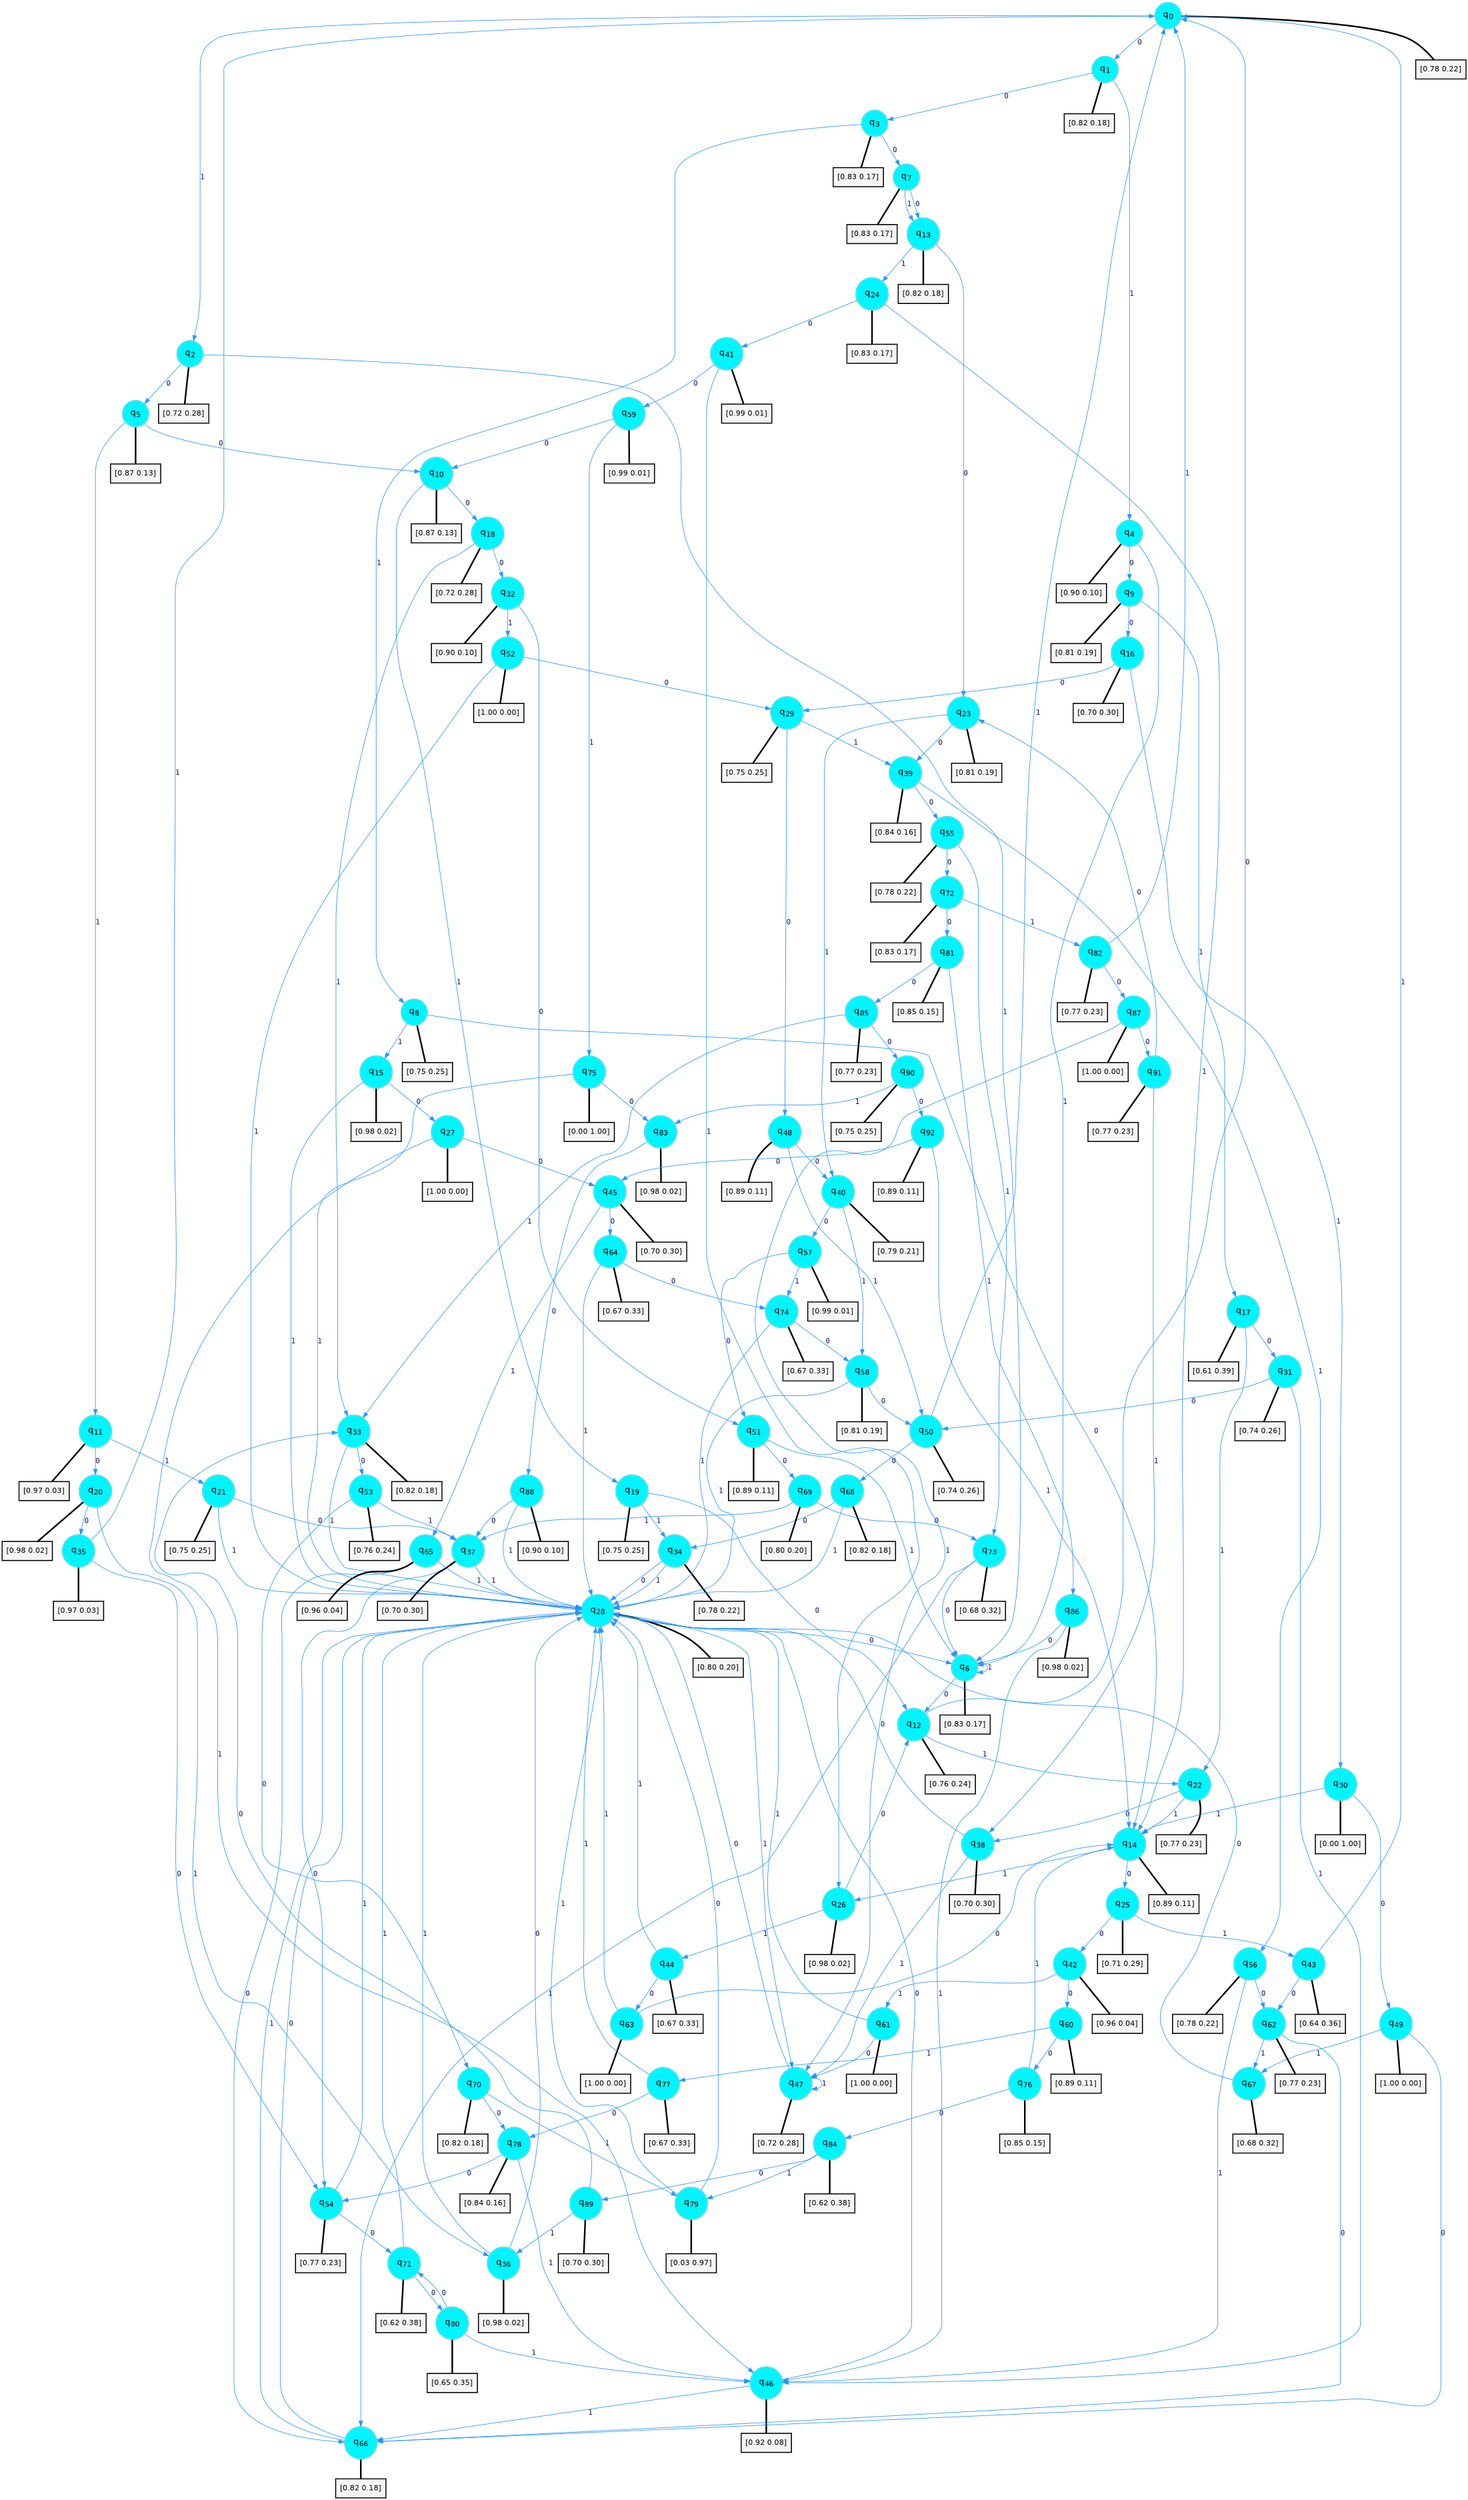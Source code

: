 digraph G {
graph [
bgcolor=transparent, dpi=300, rankdir=TD, size="40,25"];
node [
color=gray, fillcolor=turquoise1, fontcolor=black, fontname=Helvetica, fontsize=16, fontweight=bold, shape=circle, style=filled];
edge [
arrowsize=1, color=dodgerblue1, fontcolor=midnightblue, fontname=courier, fontweight=bold, penwidth=1, style=solid, weight=20];
0[label=<q<SUB>0</SUB>>];
1[label=<q<SUB>1</SUB>>];
2[label=<q<SUB>2</SUB>>];
3[label=<q<SUB>3</SUB>>];
4[label=<q<SUB>4</SUB>>];
5[label=<q<SUB>5</SUB>>];
6[label=<q<SUB>6</SUB>>];
7[label=<q<SUB>7</SUB>>];
8[label=<q<SUB>8</SUB>>];
9[label=<q<SUB>9</SUB>>];
10[label=<q<SUB>10</SUB>>];
11[label=<q<SUB>11</SUB>>];
12[label=<q<SUB>12</SUB>>];
13[label=<q<SUB>13</SUB>>];
14[label=<q<SUB>14</SUB>>];
15[label=<q<SUB>15</SUB>>];
16[label=<q<SUB>16</SUB>>];
17[label=<q<SUB>17</SUB>>];
18[label=<q<SUB>18</SUB>>];
19[label=<q<SUB>19</SUB>>];
20[label=<q<SUB>20</SUB>>];
21[label=<q<SUB>21</SUB>>];
22[label=<q<SUB>22</SUB>>];
23[label=<q<SUB>23</SUB>>];
24[label=<q<SUB>24</SUB>>];
25[label=<q<SUB>25</SUB>>];
26[label=<q<SUB>26</SUB>>];
27[label=<q<SUB>27</SUB>>];
28[label=<q<SUB>28</SUB>>];
29[label=<q<SUB>29</SUB>>];
30[label=<q<SUB>30</SUB>>];
31[label=<q<SUB>31</SUB>>];
32[label=<q<SUB>32</SUB>>];
33[label=<q<SUB>33</SUB>>];
34[label=<q<SUB>34</SUB>>];
35[label=<q<SUB>35</SUB>>];
36[label=<q<SUB>36</SUB>>];
37[label=<q<SUB>37</SUB>>];
38[label=<q<SUB>38</SUB>>];
39[label=<q<SUB>39</SUB>>];
40[label=<q<SUB>40</SUB>>];
41[label=<q<SUB>41</SUB>>];
42[label=<q<SUB>42</SUB>>];
43[label=<q<SUB>43</SUB>>];
44[label=<q<SUB>44</SUB>>];
45[label=<q<SUB>45</SUB>>];
46[label=<q<SUB>46</SUB>>];
47[label=<q<SUB>47</SUB>>];
48[label=<q<SUB>48</SUB>>];
49[label=<q<SUB>49</SUB>>];
50[label=<q<SUB>50</SUB>>];
51[label=<q<SUB>51</SUB>>];
52[label=<q<SUB>52</SUB>>];
53[label=<q<SUB>53</SUB>>];
54[label=<q<SUB>54</SUB>>];
55[label=<q<SUB>55</SUB>>];
56[label=<q<SUB>56</SUB>>];
57[label=<q<SUB>57</SUB>>];
58[label=<q<SUB>58</SUB>>];
59[label=<q<SUB>59</SUB>>];
60[label=<q<SUB>60</SUB>>];
61[label=<q<SUB>61</SUB>>];
62[label=<q<SUB>62</SUB>>];
63[label=<q<SUB>63</SUB>>];
64[label=<q<SUB>64</SUB>>];
65[label=<q<SUB>65</SUB>>];
66[label=<q<SUB>66</SUB>>];
67[label=<q<SUB>67</SUB>>];
68[label=<q<SUB>68</SUB>>];
69[label=<q<SUB>69</SUB>>];
70[label=<q<SUB>70</SUB>>];
71[label=<q<SUB>71</SUB>>];
72[label=<q<SUB>72</SUB>>];
73[label=<q<SUB>73</SUB>>];
74[label=<q<SUB>74</SUB>>];
75[label=<q<SUB>75</SUB>>];
76[label=<q<SUB>76</SUB>>];
77[label=<q<SUB>77</SUB>>];
78[label=<q<SUB>78</SUB>>];
79[label=<q<SUB>79</SUB>>];
80[label=<q<SUB>80</SUB>>];
81[label=<q<SUB>81</SUB>>];
82[label=<q<SUB>82</SUB>>];
83[label=<q<SUB>83</SUB>>];
84[label=<q<SUB>84</SUB>>];
85[label=<q<SUB>85</SUB>>];
86[label=<q<SUB>86</SUB>>];
87[label=<q<SUB>87</SUB>>];
88[label=<q<SUB>88</SUB>>];
89[label=<q<SUB>89</SUB>>];
90[label=<q<SUB>90</SUB>>];
91[label=<q<SUB>91</SUB>>];
92[label=<q<SUB>92</SUB>>];
93[label="[0.78 0.22]", shape=box,fontcolor=black, fontname=Helvetica, fontsize=14, penwidth=2, fillcolor=whitesmoke,color=black];
94[label="[0.82 0.18]", shape=box,fontcolor=black, fontname=Helvetica, fontsize=14, penwidth=2, fillcolor=whitesmoke,color=black];
95[label="[0.72 0.28]", shape=box,fontcolor=black, fontname=Helvetica, fontsize=14, penwidth=2, fillcolor=whitesmoke,color=black];
96[label="[0.83 0.17]", shape=box,fontcolor=black, fontname=Helvetica, fontsize=14, penwidth=2, fillcolor=whitesmoke,color=black];
97[label="[0.90 0.10]", shape=box,fontcolor=black, fontname=Helvetica, fontsize=14, penwidth=2, fillcolor=whitesmoke,color=black];
98[label="[0.87 0.13]", shape=box,fontcolor=black, fontname=Helvetica, fontsize=14, penwidth=2, fillcolor=whitesmoke,color=black];
99[label="[0.83 0.17]", shape=box,fontcolor=black, fontname=Helvetica, fontsize=14, penwidth=2, fillcolor=whitesmoke,color=black];
100[label="[0.83 0.17]", shape=box,fontcolor=black, fontname=Helvetica, fontsize=14, penwidth=2, fillcolor=whitesmoke,color=black];
101[label="[0.75 0.25]", shape=box,fontcolor=black, fontname=Helvetica, fontsize=14, penwidth=2, fillcolor=whitesmoke,color=black];
102[label="[0.81 0.19]", shape=box,fontcolor=black, fontname=Helvetica, fontsize=14, penwidth=2, fillcolor=whitesmoke,color=black];
103[label="[0.87 0.13]", shape=box,fontcolor=black, fontname=Helvetica, fontsize=14, penwidth=2, fillcolor=whitesmoke,color=black];
104[label="[0.97 0.03]", shape=box,fontcolor=black, fontname=Helvetica, fontsize=14, penwidth=2, fillcolor=whitesmoke,color=black];
105[label="[0.76 0.24]", shape=box,fontcolor=black, fontname=Helvetica, fontsize=14, penwidth=2, fillcolor=whitesmoke,color=black];
106[label="[0.82 0.18]", shape=box,fontcolor=black, fontname=Helvetica, fontsize=14, penwidth=2, fillcolor=whitesmoke,color=black];
107[label="[0.89 0.11]", shape=box,fontcolor=black, fontname=Helvetica, fontsize=14, penwidth=2, fillcolor=whitesmoke,color=black];
108[label="[0.98 0.02]", shape=box,fontcolor=black, fontname=Helvetica, fontsize=14, penwidth=2, fillcolor=whitesmoke,color=black];
109[label="[0.70 0.30]", shape=box,fontcolor=black, fontname=Helvetica, fontsize=14, penwidth=2, fillcolor=whitesmoke,color=black];
110[label="[0.61 0.39]", shape=box,fontcolor=black, fontname=Helvetica, fontsize=14, penwidth=2, fillcolor=whitesmoke,color=black];
111[label="[0.72 0.28]", shape=box,fontcolor=black, fontname=Helvetica, fontsize=14, penwidth=2, fillcolor=whitesmoke,color=black];
112[label="[0.75 0.25]", shape=box,fontcolor=black, fontname=Helvetica, fontsize=14, penwidth=2, fillcolor=whitesmoke,color=black];
113[label="[0.98 0.02]", shape=box,fontcolor=black, fontname=Helvetica, fontsize=14, penwidth=2, fillcolor=whitesmoke,color=black];
114[label="[0.75 0.25]", shape=box,fontcolor=black, fontname=Helvetica, fontsize=14, penwidth=2, fillcolor=whitesmoke,color=black];
115[label="[0.77 0.23]", shape=box,fontcolor=black, fontname=Helvetica, fontsize=14, penwidth=2, fillcolor=whitesmoke,color=black];
116[label="[0.81 0.19]", shape=box,fontcolor=black, fontname=Helvetica, fontsize=14, penwidth=2, fillcolor=whitesmoke,color=black];
117[label="[0.83 0.17]", shape=box,fontcolor=black, fontname=Helvetica, fontsize=14, penwidth=2, fillcolor=whitesmoke,color=black];
118[label="[0.71 0.29]", shape=box,fontcolor=black, fontname=Helvetica, fontsize=14, penwidth=2, fillcolor=whitesmoke,color=black];
119[label="[0.98 0.02]", shape=box,fontcolor=black, fontname=Helvetica, fontsize=14, penwidth=2, fillcolor=whitesmoke,color=black];
120[label="[1.00 0.00]", shape=box,fontcolor=black, fontname=Helvetica, fontsize=14, penwidth=2, fillcolor=whitesmoke,color=black];
121[label="[0.80 0.20]", shape=box,fontcolor=black, fontname=Helvetica, fontsize=14, penwidth=2, fillcolor=whitesmoke,color=black];
122[label="[0.75 0.25]", shape=box,fontcolor=black, fontname=Helvetica, fontsize=14, penwidth=2, fillcolor=whitesmoke,color=black];
123[label="[0.00 1.00]", shape=box,fontcolor=black, fontname=Helvetica, fontsize=14, penwidth=2, fillcolor=whitesmoke,color=black];
124[label="[0.74 0.26]", shape=box,fontcolor=black, fontname=Helvetica, fontsize=14, penwidth=2, fillcolor=whitesmoke,color=black];
125[label="[0.90 0.10]", shape=box,fontcolor=black, fontname=Helvetica, fontsize=14, penwidth=2, fillcolor=whitesmoke,color=black];
126[label="[0.82 0.18]", shape=box,fontcolor=black, fontname=Helvetica, fontsize=14, penwidth=2, fillcolor=whitesmoke,color=black];
127[label="[0.78 0.22]", shape=box,fontcolor=black, fontname=Helvetica, fontsize=14, penwidth=2, fillcolor=whitesmoke,color=black];
128[label="[0.97 0.03]", shape=box,fontcolor=black, fontname=Helvetica, fontsize=14, penwidth=2, fillcolor=whitesmoke,color=black];
129[label="[0.98 0.02]", shape=box,fontcolor=black, fontname=Helvetica, fontsize=14, penwidth=2, fillcolor=whitesmoke,color=black];
130[label="[0.70 0.30]", shape=box,fontcolor=black, fontname=Helvetica, fontsize=14, penwidth=2, fillcolor=whitesmoke,color=black];
131[label="[0.70 0.30]", shape=box,fontcolor=black, fontname=Helvetica, fontsize=14, penwidth=2, fillcolor=whitesmoke,color=black];
132[label="[0.84 0.16]", shape=box,fontcolor=black, fontname=Helvetica, fontsize=14, penwidth=2, fillcolor=whitesmoke,color=black];
133[label="[0.79 0.21]", shape=box,fontcolor=black, fontname=Helvetica, fontsize=14, penwidth=2, fillcolor=whitesmoke,color=black];
134[label="[0.99 0.01]", shape=box,fontcolor=black, fontname=Helvetica, fontsize=14, penwidth=2, fillcolor=whitesmoke,color=black];
135[label="[0.96 0.04]", shape=box,fontcolor=black, fontname=Helvetica, fontsize=14, penwidth=2, fillcolor=whitesmoke,color=black];
136[label="[0.64 0.36]", shape=box,fontcolor=black, fontname=Helvetica, fontsize=14, penwidth=2, fillcolor=whitesmoke,color=black];
137[label="[0.67 0.33]", shape=box,fontcolor=black, fontname=Helvetica, fontsize=14, penwidth=2, fillcolor=whitesmoke,color=black];
138[label="[0.70 0.30]", shape=box,fontcolor=black, fontname=Helvetica, fontsize=14, penwidth=2, fillcolor=whitesmoke,color=black];
139[label="[0.92 0.08]", shape=box,fontcolor=black, fontname=Helvetica, fontsize=14, penwidth=2, fillcolor=whitesmoke,color=black];
140[label="[0.72 0.28]", shape=box,fontcolor=black, fontname=Helvetica, fontsize=14, penwidth=2, fillcolor=whitesmoke,color=black];
141[label="[0.89 0.11]", shape=box,fontcolor=black, fontname=Helvetica, fontsize=14, penwidth=2, fillcolor=whitesmoke,color=black];
142[label="[1.00 0.00]", shape=box,fontcolor=black, fontname=Helvetica, fontsize=14, penwidth=2, fillcolor=whitesmoke,color=black];
143[label="[0.74 0.26]", shape=box,fontcolor=black, fontname=Helvetica, fontsize=14, penwidth=2, fillcolor=whitesmoke,color=black];
144[label="[0.89 0.11]", shape=box,fontcolor=black, fontname=Helvetica, fontsize=14, penwidth=2, fillcolor=whitesmoke,color=black];
145[label="[1.00 0.00]", shape=box,fontcolor=black, fontname=Helvetica, fontsize=14, penwidth=2, fillcolor=whitesmoke,color=black];
146[label="[0.76 0.24]", shape=box,fontcolor=black, fontname=Helvetica, fontsize=14, penwidth=2, fillcolor=whitesmoke,color=black];
147[label="[0.77 0.23]", shape=box,fontcolor=black, fontname=Helvetica, fontsize=14, penwidth=2, fillcolor=whitesmoke,color=black];
148[label="[0.78 0.22]", shape=box,fontcolor=black, fontname=Helvetica, fontsize=14, penwidth=2, fillcolor=whitesmoke,color=black];
149[label="[0.78 0.22]", shape=box,fontcolor=black, fontname=Helvetica, fontsize=14, penwidth=2, fillcolor=whitesmoke,color=black];
150[label="[0.99 0.01]", shape=box,fontcolor=black, fontname=Helvetica, fontsize=14, penwidth=2, fillcolor=whitesmoke,color=black];
151[label="[0.81 0.19]", shape=box,fontcolor=black, fontname=Helvetica, fontsize=14, penwidth=2, fillcolor=whitesmoke,color=black];
152[label="[0.99 0.01]", shape=box,fontcolor=black, fontname=Helvetica, fontsize=14, penwidth=2, fillcolor=whitesmoke,color=black];
153[label="[0.89 0.11]", shape=box,fontcolor=black, fontname=Helvetica, fontsize=14, penwidth=2, fillcolor=whitesmoke,color=black];
154[label="[1.00 0.00]", shape=box,fontcolor=black, fontname=Helvetica, fontsize=14, penwidth=2, fillcolor=whitesmoke,color=black];
155[label="[0.77 0.23]", shape=box,fontcolor=black, fontname=Helvetica, fontsize=14, penwidth=2, fillcolor=whitesmoke,color=black];
156[label="[1.00 0.00]", shape=box,fontcolor=black, fontname=Helvetica, fontsize=14, penwidth=2, fillcolor=whitesmoke,color=black];
157[label="[0.67 0.33]", shape=box,fontcolor=black, fontname=Helvetica, fontsize=14, penwidth=2, fillcolor=whitesmoke,color=black];
158[label="[0.96 0.04]", shape=box,fontcolor=black, fontname=Helvetica, fontsize=14, penwidth=2, fillcolor=whitesmoke,color=black];
159[label="[0.82 0.18]", shape=box,fontcolor=black, fontname=Helvetica, fontsize=14, penwidth=2, fillcolor=whitesmoke,color=black];
160[label="[0.68 0.32]", shape=box,fontcolor=black, fontname=Helvetica, fontsize=14, penwidth=2, fillcolor=whitesmoke,color=black];
161[label="[0.82 0.18]", shape=box,fontcolor=black, fontname=Helvetica, fontsize=14, penwidth=2, fillcolor=whitesmoke,color=black];
162[label="[0.80 0.20]", shape=box,fontcolor=black, fontname=Helvetica, fontsize=14, penwidth=2, fillcolor=whitesmoke,color=black];
163[label="[0.82 0.18]", shape=box,fontcolor=black, fontname=Helvetica, fontsize=14, penwidth=2, fillcolor=whitesmoke,color=black];
164[label="[0.62 0.38]", shape=box,fontcolor=black, fontname=Helvetica, fontsize=14, penwidth=2, fillcolor=whitesmoke,color=black];
165[label="[0.83 0.17]", shape=box,fontcolor=black, fontname=Helvetica, fontsize=14, penwidth=2, fillcolor=whitesmoke,color=black];
166[label="[0.68 0.32]", shape=box,fontcolor=black, fontname=Helvetica, fontsize=14, penwidth=2, fillcolor=whitesmoke,color=black];
167[label="[0.67 0.33]", shape=box,fontcolor=black, fontname=Helvetica, fontsize=14, penwidth=2, fillcolor=whitesmoke,color=black];
168[label="[0.00 1.00]", shape=box,fontcolor=black, fontname=Helvetica, fontsize=14, penwidth=2, fillcolor=whitesmoke,color=black];
169[label="[0.85 0.15]", shape=box,fontcolor=black, fontname=Helvetica, fontsize=14, penwidth=2, fillcolor=whitesmoke,color=black];
170[label="[0.67 0.33]", shape=box,fontcolor=black, fontname=Helvetica, fontsize=14, penwidth=2, fillcolor=whitesmoke,color=black];
171[label="[0.84 0.16]", shape=box,fontcolor=black, fontname=Helvetica, fontsize=14, penwidth=2, fillcolor=whitesmoke,color=black];
172[label="[0.03 0.97]", shape=box,fontcolor=black, fontname=Helvetica, fontsize=14, penwidth=2, fillcolor=whitesmoke,color=black];
173[label="[0.65 0.35]", shape=box,fontcolor=black, fontname=Helvetica, fontsize=14, penwidth=2, fillcolor=whitesmoke,color=black];
174[label="[0.85 0.15]", shape=box,fontcolor=black, fontname=Helvetica, fontsize=14, penwidth=2, fillcolor=whitesmoke,color=black];
175[label="[0.77 0.23]", shape=box,fontcolor=black, fontname=Helvetica, fontsize=14, penwidth=2, fillcolor=whitesmoke,color=black];
176[label="[0.98 0.02]", shape=box,fontcolor=black, fontname=Helvetica, fontsize=14, penwidth=2, fillcolor=whitesmoke,color=black];
177[label="[0.62 0.38]", shape=box,fontcolor=black, fontname=Helvetica, fontsize=14, penwidth=2, fillcolor=whitesmoke,color=black];
178[label="[0.77 0.23]", shape=box,fontcolor=black, fontname=Helvetica, fontsize=14, penwidth=2, fillcolor=whitesmoke,color=black];
179[label="[0.98 0.02]", shape=box,fontcolor=black, fontname=Helvetica, fontsize=14, penwidth=2, fillcolor=whitesmoke,color=black];
180[label="[1.00 0.00]", shape=box,fontcolor=black, fontname=Helvetica, fontsize=14, penwidth=2, fillcolor=whitesmoke,color=black];
181[label="[0.90 0.10]", shape=box,fontcolor=black, fontname=Helvetica, fontsize=14, penwidth=2, fillcolor=whitesmoke,color=black];
182[label="[0.70 0.30]", shape=box,fontcolor=black, fontname=Helvetica, fontsize=14, penwidth=2, fillcolor=whitesmoke,color=black];
183[label="[0.75 0.25]", shape=box,fontcolor=black, fontname=Helvetica, fontsize=14, penwidth=2, fillcolor=whitesmoke,color=black];
184[label="[0.77 0.23]", shape=box,fontcolor=black, fontname=Helvetica, fontsize=14, penwidth=2, fillcolor=whitesmoke,color=black];
185[label="[0.89 0.11]", shape=box,fontcolor=black, fontname=Helvetica, fontsize=14, penwidth=2, fillcolor=whitesmoke,color=black];
0->1 [label=0];
0->2 [label=1];
0->93 [arrowhead=none, penwidth=3,color=black];
1->3 [label=0];
1->4 [label=1];
1->94 [arrowhead=none, penwidth=3,color=black];
2->5 [label=0];
2->6 [label=1];
2->95 [arrowhead=none, penwidth=3,color=black];
3->7 [label=0];
3->8 [label=1];
3->96 [arrowhead=none, penwidth=3,color=black];
4->9 [label=0];
4->6 [label=1];
4->97 [arrowhead=none, penwidth=3,color=black];
5->10 [label=0];
5->11 [label=1];
5->98 [arrowhead=none, penwidth=3,color=black];
6->12 [label=0];
6->6 [label=1];
6->99 [arrowhead=none, penwidth=3,color=black];
7->13 [label=0];
7->13 [label=1];
7->100 [arrowhead=none, penwidth=3,color=black];
8->14 [label=0];
8->15 [label=1];
8->101 [arrowhead=none, penwidth=3,color=black];
9->16 [label=0];
9->17 [label=1];
9->102 [arrowhead=none, penwidth=3,color=black];
10->18 [label=0];
10->19 [label=1];
10->103 [arrowhead=none, penwidth=3,color=black];
11->20 [label=0];
11->21 [label=1];
11->104 [arrowhead=none, penwidth=3,color=black];
12->0 [label=0];
12->22 [label=1];
12->105 [arrowhead=none, penwidth=3,color=black];
13->23 [label=0];
13->24 [label=1];
13->106 [arrowhead=none, penwidth=3,color=black];
14->25 [label=0];
14->26 [label=1];
14->107 [arrowhead=none, penwidth=3,color=black];
15->27 [label=0];
15->28 [label=1];
15->108 [arrowhead=none, penwidth=3,color=black];
16->29 [label=0];
16->30 [label=1];
16->109 [arrowhead=none, penwidth=3,color=black];
17->31 [label=0];
17->22 [label=1];
17->110 [arrowhead=none, penwidth=3,color=black];
18->32 [label=0];
18->33 [label=1];
18->111 [arrowhead=none, penwidth=3,color=black];
19->12 [label=0];
19->34 [label=1];
19->112 [arrowhead=none, penwidth=3,color=black];
20->35 [label=0];
20->36 [label=1];
20->113 [arrowhead=none, penwidth=3,color=black];
21->37 [label=0];
21->28 [label=1];
21->114 [arrowhead=none, penwidth=3,color=black];
22->38 [label=0];
22->14 [label=1];
22->115 [arrowhead=none, penwidth=3,color=black];
23->39 [label=0];
23->40 [label=1];
23->116 [arrowhead=none, penwidth=3,color=black];
24->41 [label=0];
24->14 [label=1];
24->117 [arrowhead=none, penwidth=3,color=black];
25->42 [label=0];
25->43 [label=1];
25->118 [arrowhead=none, penwidth=3,color=black];
26->12 [label=0];
26->44 [label=1];
26->119 [arrowhead=none, penwidth=3,color=black];
27->45 [label=0];
27->46 [label=1];
27->120 [arrowhead=none, penwidth=3,color=black];
28->6 [label=0];
28->47 [label=1];
28->121 [arrowhead=none, penwidth=3,color=black];
29->48 [label=0];
29->39 [label=1];
29->122 [arrowhead=none, penwidth=3,color=black];
30->49 [label=0];
30->14 [label=1];
30->123 [arrowhead=none, penwidth=3,color=black];
31->50 [label=0];
31->46 [label=1];
31->124 [arrowhead=none, penwidth=3,color=black];
32->51 [label=0];
32->52 [label=1];
32->125 [arrowhead=none, penwidth=3,color=black];
33->53 [label=0];
33->28 [label=1];
33->126 [arrowhead=none, penwidth=3,color=black];
34->28 [label=0];
34->28 [label=1];
34->127 [arrowhead=none, penwidth=3,color=black];
35->54 [label=0];
35->0 [label=1];
35->128 [arrowhead=none, penwidth=3,color=black];
36->28 [label=0];
36->28 [label=1];
36->129 [arrowhead=none, penwidth=3,color=black];
37->54 [label=0];
37->28 [label=1];
37->130 [arrowhead=none, penwidth=3,color=black];
38->28 [label=0];
38->47 [label=1];
38->131 [arrowhead=none, penwidth=3,color=black];
39->55 [label=0];
39->56 [label=1];
39->132 [arrowhead=none, penwidth=3,color=black];
40->57 [label=0];
40->58 [label=1];
40->133 [arrowhead=none, penwidth=3,color=black];
41->59 [label=0];
41->26 [label=1];
41->134 [arrowhead=none, penwidth=3,color=black];
42->60 [label=0];
42->61 [label=1];
42->135 [arrowhead=none, penwidth=3,color=black];
43->62 [label=0];
43->0 [label=1];
43->136 [arrowhead=none, penwidth=3,color=black];
44->63 [label=0];
44->28 [label=1];
44->137 [arrowhead=none, penwidth=3,color=black];
45->64 [label=0];
45->65 [label=1];
45->138 [arrowhead=none, penwidth=3,color=black];
46->28 [label=0];
46->66 [label=1];
46->139 [arrowhead=none, penwidth=3,color=black];
47->28 [label=0];
47->47 [label=1];
47->140 [arrowhead=none, penwidth=3,color=black];
48->40 [label=0];
48->50 [label=1];
48->141 [arrowhead=none, penwidth=3,color=black];
49->66 [label=0];
49->67 [label=1];
49->142 [arrowhead=none, penwidth=3,color=black];
50->68 [label=0];
50->0 [label=1];
50->143 [arrowhead=none, penwidth=3,color=black];
51->69 [label=0];
51->6 [label=1];
51->144 [arrowhead=none, penwidth=3,color=black];
52->29 [label=0];
52->28 [label=1];
52->145 [arrowhead=none, penwidth=3,color=black];
53->70 [label=0];
53->37 [label=1];
53->146 [arrowhead=none, penwidth=3,color=black];
54->71 [label=0];
54->28 [label=1];
54->147 [arrowhead=none, penwidth=3,color=black];
55->72 [label=0];
55->73 [label=1];
55->148 [arrowhead=none, penwidth=3,color=black];
56->62 [label=0];
56->46 [label=1];
56->149 [arrowhead=none, penwidth=3,color=black];
57->51 [label=0];
57->74 [label=1];
57->150 [arrowhead=none, penwidth=3,color=black];
58->50 [label=0];
58->28 [label=1];
58->151 [arrowhead=none, penwidth=3,color=black];
59->10 [label=0];
59->75 [label=1];
59->152 [arrowhead=none, penwidth=3,color=black];
60->76 [label=0];
60->77 [label=1];
60->153 [arrowhead=none, penwidth=3,color=black];
61->47 [label=0];
61->28 [label=1];
61->154 [arrowhead=none, penwidth=3,color=black];
62->66 [label=0];
62->67 [label=1];
62->155 [arrowhead=none, penwidth=3,color=black];
63->14 [label=0];
63->28 [label=1];
63->156 [arrowhead=none, penwidth=3,color=black];
64->74 [label=0];
64->28 [label=1];
64->157 [arrowhead=none, penwidth=3,color=black];
65->66 [label=0];
65->28 [label=1];
65->158 [arrowhead=none, penwidth=3,color=black];
66->28 [label=0];
66->28 [label=1];
66->159 [arrowhead=none, penwidth=3,color=black];
67->28 [label=0];
67->160 [arrowhead=none, penwidth=3,color=black];
68->34 [label=0];
68->28 [label=1];
68->161 [arrowhead=none, penwidth=3,color=black];
69->73 [label=0];
69->37 [label=1];
69->162 [arrowhead=none, penwidth=3,color=black];
70->78 [label=0];
70->79 [label=1];
70->163 [arrowhead=none, penwidth=3,color=black];
71->80 [label=0];
71->28 [label=1];
71->164 [arrowhead=none, penwidth=3,color=black];
72->81 [label=0];
72->82 [label=1];
72->165 [arrowhead=none, penwidth=3,color=black];
73->6 [label=0];
73->66 [label=1];
73->166 [arrowhead=none, penwidth=3,color=black];
74->58 [label=0];
74->28 [label=1];
74->167 [arrowhead=none, penwidth=3,color=black];
75->83 [label=0];
75->28 [label=1];
75->168 [arrowhead=none, penwidth=3,color=black];
76->84 [label=0];
76->14 [label=1];
76->169 [arrowhead=none, penwidth=3,color=black];
77->78 [label=0];
77->28 [label=1];
77->170 [arrowhead=none, penwidth=3,color=black];
78->54 [label=0];
78->46 [label=1];
78->171 [arrowhead=none, penwidth=3,color=black];
79->28 [label=0];
79->28 [label=1];
79->172 [arrowhead=none, penwidth=3,color=black];
80->71 [label=0];
80->46 [label=1];
80->173 [arrowhead=none, penwidth=3,color=black];
81->85 [label=0];
81->86 [label=1];
81->174 [arrowhead=none, penwidth=3,color=black];
82->87 [label=0];
82->0 [label=1];
82->175 [arrowhead=none, penwidth=3,color=black];
83->88 [label=0];
83->176 [arrowhead=none, penwidth=3,color=black];
84->89 [label=0];
84->79 [label=1];
84->177 [arrowhead=none, penwidth=3,color=black];
85->90 [label=0];
85->33 [label=1];
85->178 [arrowhead=none, penwidth=3,color=black];
86->6 [label=0];
86->46 [label=1];
86->179 [arrowhead=none, penwidth=3,color=black];
87->91 [label=0];
87->47 [label=1];
87->180 [arrowhead=none, penwidth=3,color=black];
88->37 [label=0];
88->28 [label=1];
88->181 [arrowhead=none, penwidth=3,color=black];
89->33 [label=0];
89->36 [label=1];
89->182 [arrowhead=none, penwidth=3,color=black];
90->92 [label=0];
90->83 [label=1];
90->183 [arrowhead=none, penwidth=3,color=black];
91->23 [label=0];
91->38 [label=1];
91->184 [arrowhead=none, penwidth=3,color=black];
92->45 [label=0];
92->14 [label=1];
92->185 [arrowhead=none, penwidth=3,color=black];
}
